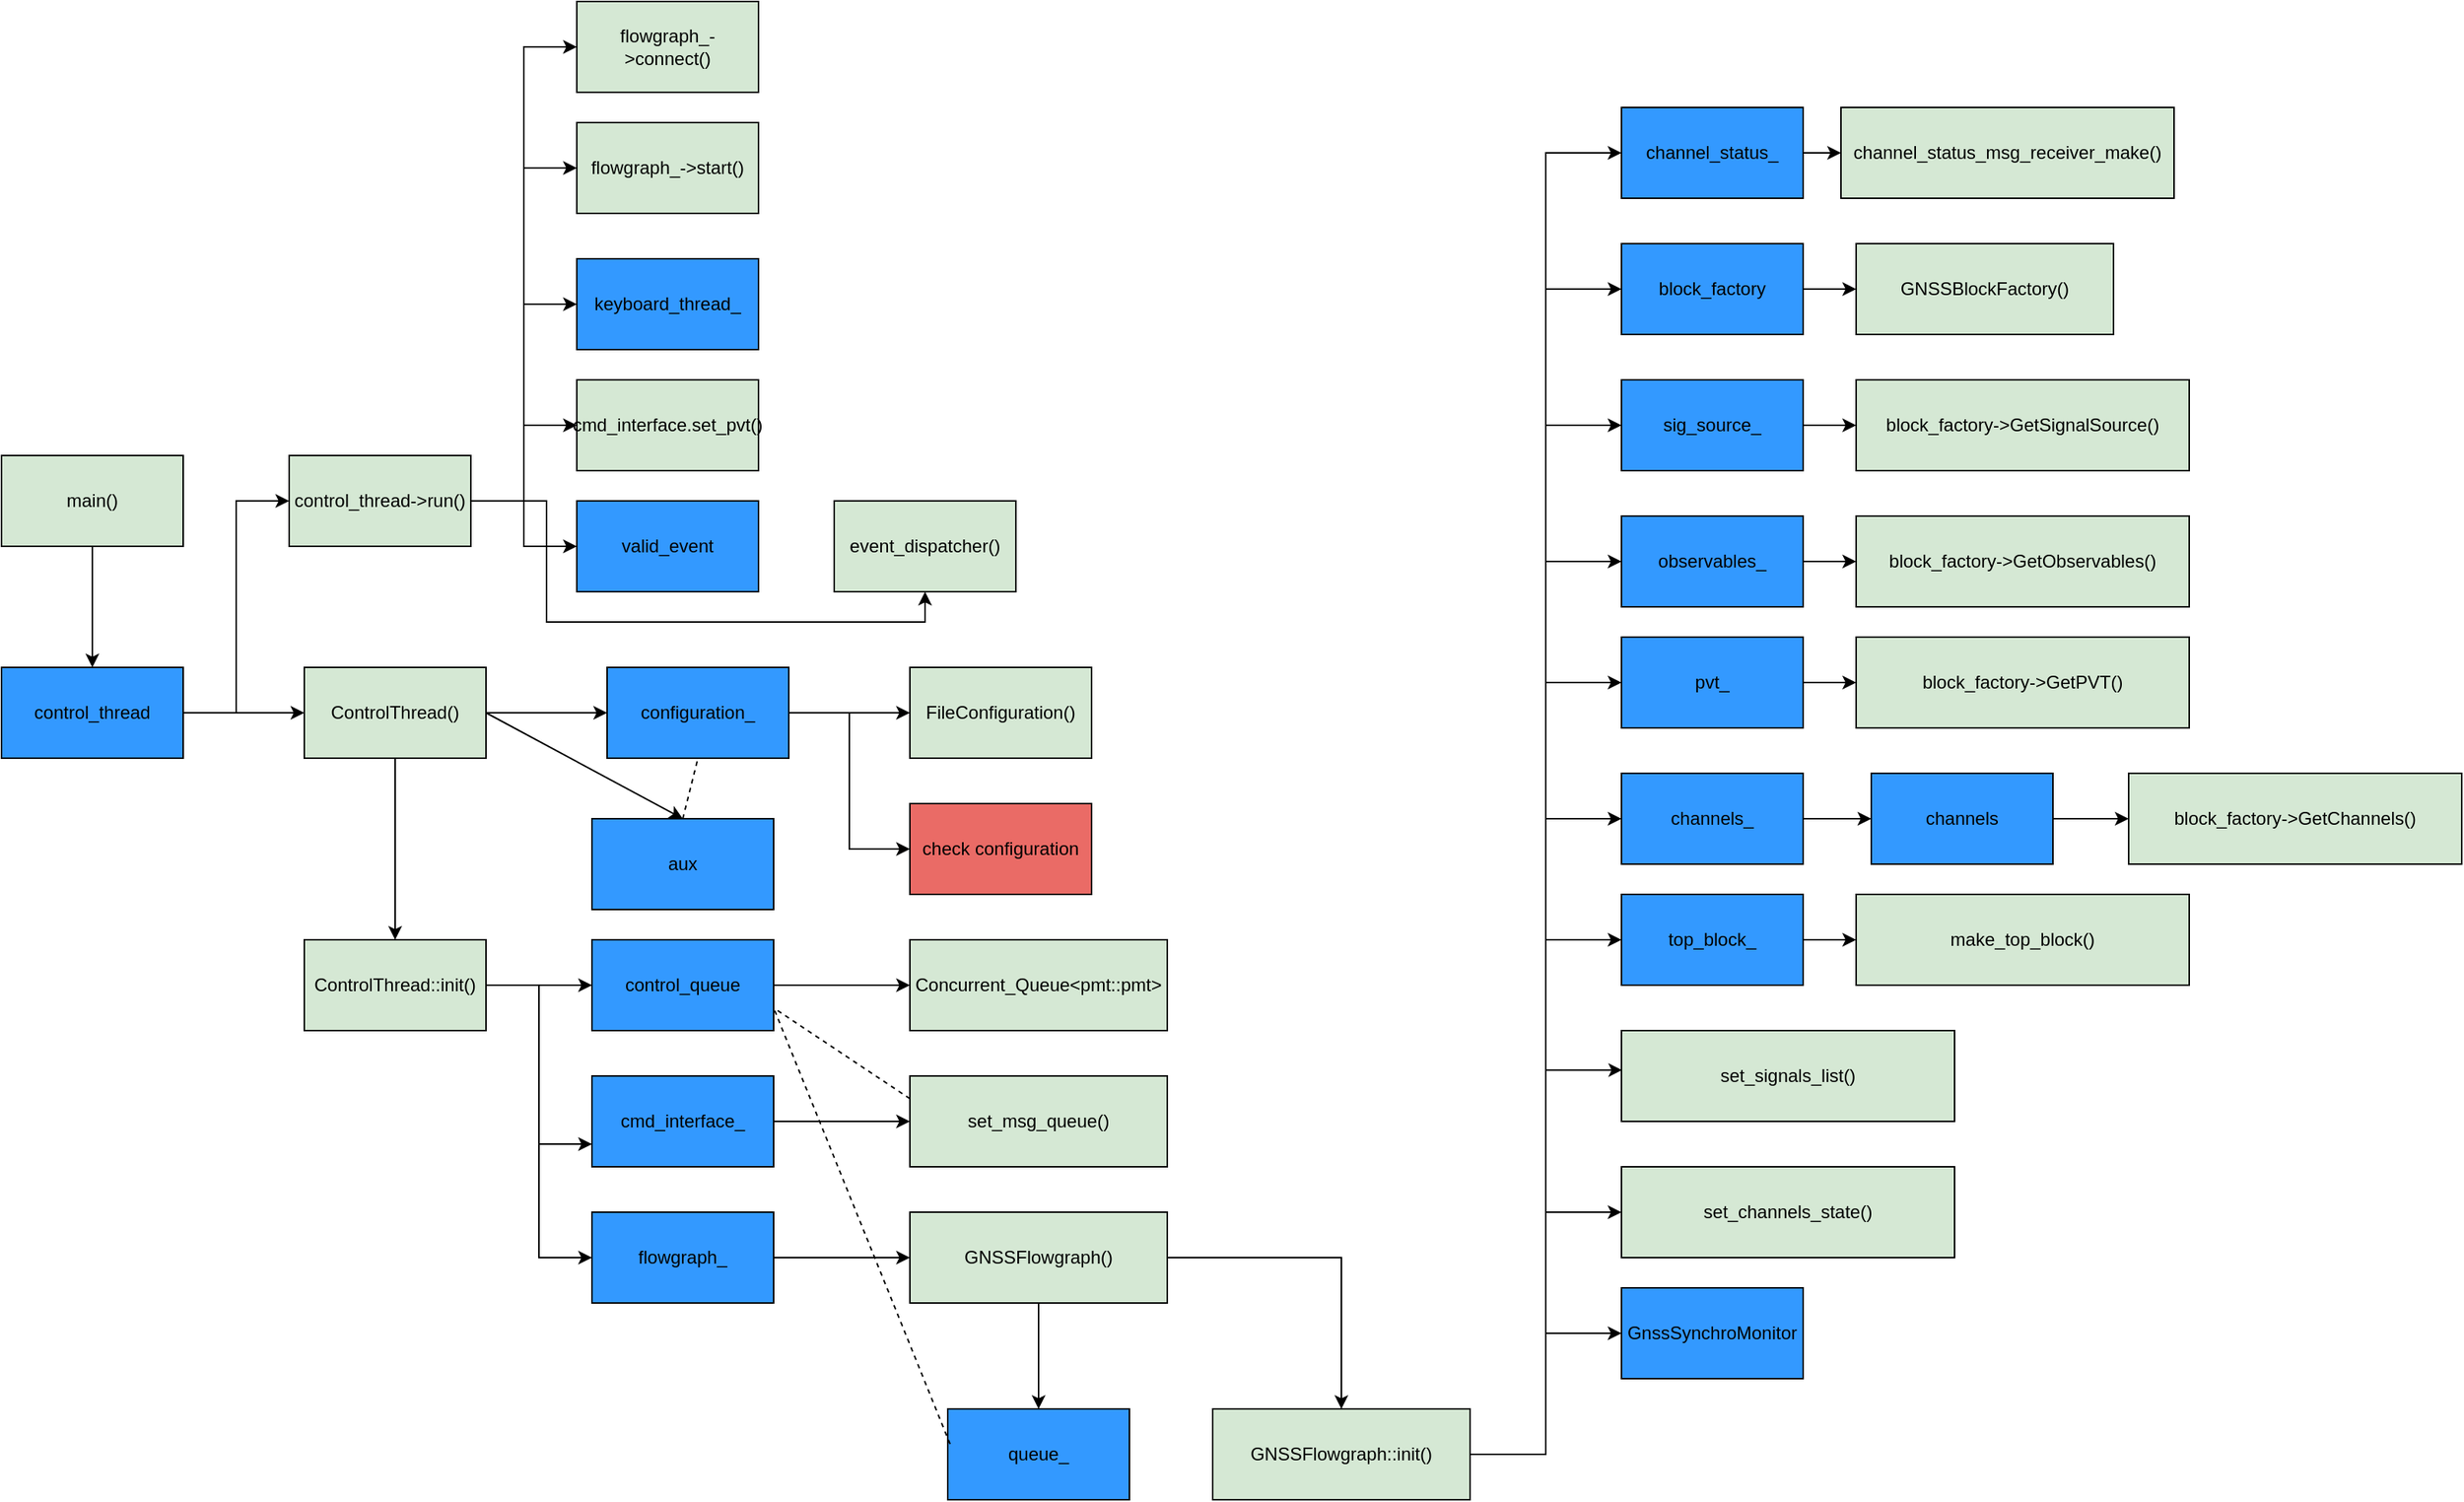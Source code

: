 <mxfile version="20.5.3" type="github">
  <diagram id="GeOgjJa3R1q8z_N-JKQI" name="Page-1">
    <mxGraphModel dx="784" dy="2033" grid="1" gridSize="10" guides="1" tooltips="1" connect="1" arrows="1" fold="1" page="1" pageScale="1" pageWidth="850" pageHeight="1100" math="0" shadow="0">
      <root>
        <mxCell id="0" />
        <mxCell id="1" parent="0" />
        <mxCell id="A1KQ_HArBz8SDr3EdsJI-3" value="" style="edgeStyle=orthogonalEdgeStyle;rounded=0;orthogonalLoop=1;jettySize=auto;html=1;" parent="1" source="A1KQ_HArBz8SDr3EdsJI-1" target="A1KQ_HArBz8SDr3EdsJI-2" edge="1">
          <mxGeometry relative="1" as="geometry" />
        </mxCell>
        <mxCell id="A1KQ_HArBz8SDr3EdsJI-1" value="main()" style="rounded=0;whiteSpace=wrap;html=1;fillColor=#D5E8D4;" parent="1" vertex="1">
          <mxGeometry x="270" y="240" width="120" height="60" as="geometry" />
        </mxCell>
        <mxCell id="A1KQ_HArBz8SDr3EdsJI-5" value="" style="edgeStyle=orthogonalEdgeStyle;rounded=0;orthogonalLoop=1;jettySize=auto;html=1;" parent="1" source="A1KQ_HArBz8SDr3EdsJI-2" target="A1KQ_HArBz8SDr3EdsJI-4" edge="1">
          <mxGeometry relative="1" as="geometry" />
        </mxCell>
        <mxCell id="0VTmaG_LoNztCyliUrxO-65" style="edgeStyle=orthogonalEdgeStyle;rounded=0;orthogonalLoop=1;jettySize=auto;html=1;entryX=0;entryY=0.5;entryDx=0;entryDy=0;" edge="1" parent="1" source="A1KQ_HArBz8SDr3EdsJI-2" target="A1KQ_HArBz8SDr3EdsJI-33">
          <mxGeometry relative="1" as="geometry" />
        </mxCell>
        <mxCell id="A1KQ_HArBz8SDr3EdsJI-2" value="control_thread" style="whiteSpace=wrap;html=1;rounded=0;fillColor=#3399FF;" parent="1" vertex="1">
          <mxGeometry x="270" y="380" width="120" height="60" as="geometry" />
        </mxCell>
        <mxCell id="A1KQ_HArBz8SDr3EdsJI-7" value="" style="edgeStyle=orthogonalEdgeStyle;rounded=0;orthogonalLoop=1;jettySize=auto;html=1;" parent="1" source="A1KQ_HArBz8SDr3EdsJI-4" target="A1KQ_HArBz8SDr3EdsJI-6" edge="1">
          <mxGeometry relative="1" as="geometry" />
        </mxCell>
        <mxCell id="A1KQ_HArBz8SDr3EdsJI-21" style="edgeStyle=orthogonalEdgeStyle;rounded=0;orthogonalLoop=1;jettySize=auto;html=1;exitX=0.5;exitY=1;exitDx=0;exitDy=0;entryX=0.5;entryY=0;entryDx=0;entryDy=0;" parent="1" source="A1KQ_HArBz8SDr3EdsJI-4" target="A1KQ_HArBz8SDr3EdsJI-20" edge="1">
          <mxGeometry relative="1" as="geometry" />
        </mxCell>
        <mxCell id="A1KQ_HArBz8SDr3EdsJI-4" value="ControlThread()" style="whiteSpace=wrap;html=1;rounded=0;fillColor=#D5E8D4;" parent="1" vertex="1">
          <mxGeometry x="470" y="380" width="120" height="60" as="geometry" />
        </mxCell>
        <mxCell id="A1KQ_HArBz8SDr3EdsJI-9" value="" style="edgeStyle=orthogonalEdgeStyle;rounded=0;orthogonalLoop=1;jettySize=auto;html=1;" parent="1" source="A1KQ_HArBz8SDr3EdsJI-6" target="A1KQ_HArBz8SDr3EdsJI-8" edge="1">
          <mxGeometry relative="1" as="geometry" />
        </mxCell>
        <mxCell id="A1KQ_HArBz8SDr3EdsJI-19" style="edgeStyle=orthogonalEdgeStyle;rounded=0;orthogonalLoop=1;jettySize=auto;html=1;entryX=0;entryY=0.5;entryDx=0;entryDy=0;" parent="1" source="A1KQ_HArBz8SDr3EdsJI-6" target="A1KQ_HArBz8SDr3EdsJI-18" edge="1">
          <mxGeometry relative="1" as="geometry" />
        </mxCell>
        <mxCell id="A1KQ_HArBz8SDr3EdsJI-6" value="configuration_" style="whiteSpace=wrap;html=1;rounded=0;strokeColor=#000000;fillColor=#3399FF;" parent="1" vertex="1">
          <mxGeometry x="670" y="380" width="120" height="60" as="geometry" />
        </mxCell>
        <mxCell id="A1KQ_HArBz8SDr3EdsJI-8" value="FileConfiguration()" style="whiteSpace=wrap;html=1;rounded=0;fillColor=#D5E8D4;" parent="1" vertex="1">
          <mxGeometry x="870" y="380" width="120" height="60" as="geometry" />
        </mxCell>
        <mxCell id="A1KQ_HArBz8SDr3EdsJI-10" value="aux" style="whiteSpace=wrap;html=1;rounded=0;fillColor=#3399FF;" parent="1" vertex="1">
          <mxGeometry x="660" y="480" width="120" height="60" as="geometry" />
        </mxCell>
        <mxCell id="A1KQ_HArBz8SDr3EdsJI-14" value="" style="endArrow=classic;html=1;rounded=0;exitX=1;exitY=0.5;exitDx=0;exitDy=0;entryX=0.5;entryY=0;entryDx=0;entryDy=0;" parent="1" source="A1KQ_HArBz8SDr3EdsJI-4" target="A1KQ_HArBz8SDr3EdsJI-10" edge="1">
          <mxGeometry width="50" height="50" relative="1" as="geometry">
            <mxPoint x="670" y="470" as="sourcePoint" />
            <mxPoint x="720" y="420" as="targetPoint" />
          </mxGeometry>
        </mxCell>
        <mxCell id="A1KQ_HArBz8SDr3EdsJI-17" value="" style="endArrow=none;dashed=1;html=1;rounded=0;entryX=0.5;entryY=1;entryDx=0;entryDy=0;exitX=0.5;exitY=0;exitDx=0;exitDy=0;" parent="1" source="A1KQ_HArBz8SDr3EdsJI-10" target="A1KQ_HArBz8SDr3EdsJI-6" edge="1">
          <mxGeometry width="50" height="50" relative="1" as="geometry">
            <mxPoint x="670" y="470" as="sourcePoint" />
            <mxPoint x="720" y="420" as="targetPoint" />
          </mxGeometry>
        </mxCell>
        <mxCell id="A1KQ_HArBz8SDr3EdsJI-18" value="check configuration" style="whiteSpace=wrap;html=1;rounded=0;fillColor=#EA6B66;" parent="1" vertex="1">
          <mxGeometry x="870" y="470" width="120" height="60" as="geometry" />
        </mxCell>
        <mxCell id="A1KQ_HArBz8SDr3EdsJI-30" style="edgeStyle=orthogonalEdgeStyle;rounded=0;orthogonalLoop=1;jettySize=auto;html=1;entryX=0;entryY=0.5;entryDx=0;entryDy=0;fontColor=#3399FF;" parent="1" source="A1KQ_HArBz8SDr3EdsJI-20" target="A1KQ_HArBz8SDr3EdsJI-29" edge="1">
          <mxGeometry relative="1" as="geometry" />
        </mxCell>
        <mxCell id="0VTmaG_LoNztCyliUrxO-61" style="edgeStyle=orthogonalEdgeStyle;rounded=0;orthogonalLoop=1;jettySize=auto;html=1;entryX=0;entryY=0.75;entryDx=0;entryDy=0;" edge="1" parent="1" source="A1KQ_HArBz8SDr3EdsJI-20" target="A1KQ_HArBz8SDr3EdsJI-27">
          <mxGeometry relative="1" as="geometry" />
        </mxCell>
        <mxCell id="A1KQ_HArBz8SDr3EdsJI-20" value="ControlThread::init()" style="whiteSpace=wrap;html=1;rounded=0;fillColor=#D5E8D4;" parent="1" vertex="1">
          <mxGeometry x="470" y="560" width="120" height="60" as="geometry" />
        </mxCell>
        <mxCell id="A1KQ_HArBz8SDr3EdsJI-25" style="edgeStyle=orthogonalEdgeStyle;rounded=0;orthogonalLoop=1;jettySize=auto;html=1;exitX=1;exitY=0.5;exitDx=0;exitDy=0;entryX=0;entryY=0.5;entryDx=0;entryDy=0;fontColor=#3399FF;" parent="1" source="A1KQ_HArBz8SDr3EdsJI-22" target="A1KQ_HArBz8SDr3EdsJI-24" edge="1">
          <mxGeometry relative="1" as="geometry" />
        </mxCell>
        <mxCell id="A1KQ_HArBz8SDr3EdsJI-22" value="control_queue" style="whiteSpace=wrap;html=1;rounded=0;strokeColor=#000000;fillColor=#3399FF;" parent="1" vertex="1">
          <mxGeometry x="660" y="560" width="120" height="60" as="geometry" />
        </mxCell>
        <mxCell id="A1KQ_HArBz8SDr3EdsJI-23" value="" style="endArrow=classic;html=1;rounded=0;exitX=1;exitY=0.5;exitDx=0;exitDy=0;entryX=0;entryY=0.5;entryDx=0;entryDy=0;" parent="1" source="A1KQ_HArBz8SDr3EdsJI-20" target="A1KQ_HArBz8SDr3EdsJI-22" edge="1">
          <mxGeometry width="50" height="50" relative="1" as="geometry">
            <mxPoint x="630" y="560" as="sourcePoint" />
            <mxPoint x="680" y="510" as="targetPoint" />
          </mxGeometry>
        </mxCell>
        <mxCell id="A1KQ_HArBz8SDr3EdsJI-24" value="Concurrent_Queue&amp;lt;pmt::pmt&amp;gt;" style="whiteSpace=wrap;html=1;rounded=0;fillColor=#D5E8D4;" parent="1" vertex="1">
          <mxGeometry x="870" y="560" width="170" height="60" as="geometry" />
        </mxCell>
        <mxCell id="0VTmaG_LoNztCyliUrxO-63" style="edgeStyle=orthogonalEdgeStyle;rounded=0;orthogonalLoop=1;jettySize=auto;html=1;entryX=0;entryY=0.5;entryDx=0;entryDy=0;" edge="1" parent="1" source="A1KQ_HArBz8SDr3EdsJI-27" target="0VTmaG_LoNztCyliUrxO-62">
          <mxGeometry relative="1" as="geometry" />
        </mxCell>
        <mxCell id="A1KQ_HArBz8SDr3EdsJI-27" value="cmd_interface_" style="whiteSpace=wrap;html=1;rounded=0;strokeColor=#000000;fillColor=#3399FF;" parent="1" vertex="1">
          <mxGeometry x="660" y="650" width="120" height="60" as="geometry" />
        </mxCell>
        <mxCell id="A1KQ_HArBz8SDr3EdsJI-32" style="edgeStyle=orthogonalEdgeStyle;rounded=0;orthogonalLoop=1;jettySize=auto;html=1;entryX=0;entryY=0.5;entryDx=0;entryDy=0;fontColor=#3399FF;" parent="1" source="A1KQ_HArBz8SDr3EdsJI-29" target="A1KQ_HArBz8SDr3EdsJI-31" edge="1">
          <mxGeometry relative="1" as="geometry" />
        </mxCell>
        <mxCell id="A1KQ_HArBz8SDr3EdsJI-29" value="flowgraph_" style="whiteSpace=wrap;html=1;rounded=0;strokeColor=#000000;fillColor=#3399FF;" parent="1" vertex="1">
          <mxGeometry x="660" y="740" width="120" height="60" as="geometry" />
        </mxCell>
        <mxCell id="0VTmaG_LoNztCyliUrxO-14" style="edgeStyle=orthogonalEdgeStyle;rounded=0;orthogonalLoop=1;jettySize=auto;html=1;entryX=0.5;entryY=0;entryDx=0;entryDy=0;" edge="1" parent="1" source="A1KQ_HArBz8SDr3EdsJI-31" target="0VTmaG_LoNztCyliUrxO-13">
          <mxGeometry relative="1" as="geometry" />
        </mxCell>
        <mxCell id="0VTmaG_LoNztCyliUrxO-58" style="edgeStyle=orthogonalEdgeStyle;rounded=0;orthogonalLoop=1;jettySize=auto;html=1;entryX=0.5;entryY=0;entryDx=0;entryDy=0;" edge="1" parent="1" source="A1KQ_HArBz8SDr3EdsJI-31" target="0VTmaG_LoNztCyliUrxO-57">
          <mxGeometry relative="1" as="geometry" />
        </mxCell>
        <mxCell id="A1KQ_HArBz8SDr3EdsJI-31" value="GNSSFlowgraph()" style="whiteSpace=wrap;html=1;rounded=0;fillColor=#D5E8D4;" parent="1" vertex="1">
          <mxGeometry x="870" y="740" width="170" height="60" as="geometry" />
        </mxCell>
        <mxCell id="0VTmaG_LoNztCyliUrxO-2" style="edgeStyle=orthogonalEdgeStyle;rounded=0;orthogonalLoop=1;jettySize=auto;html=1;exitX=1;exitY=0.5;exitDx=0;exitDy=0;entryX=0;entryY=0.5;entryDx=0;entryDy=0;" edge="1" parent="1" source="A1KQ_HArBz8SDr3EdsJI-33" target="0VTmaG_LoNztCyliUrxO-1">
          <mxGeometry relative="1" as="geometry" />
        </mxCell>
        <mxCell id="0VTmaG_LoNztCyliUrxO-4" style="edgeStyle=orthogonalEdgeStyle;rounded=0;orthogonalLoop=1;jettySize=auto;html=1;entryX=0;entryY=0.5;entryDx=0;entryDy=0;" edge="1" parent="1" source="A1KQ_HArBz8SDr3EdsJI-33" target="0VTmaG_LoNztCyliUrxO-3">
          <mxGeometry relative="1" as="geometry" />
        </mxCell>
        <mxCell id="0VTmaG_LoNztCyliUrxO-6" style="edgeStyle=orthogonalEdgeStyle;rounded=0;orthogonalLoop=1;jettySize=auto;html=1;entryX=0;entryY=0.5;entryDx=0;entryDy=0;" edge="1" parent="1" source="A1KQ_HArBz8SDr3EdsJI-33" target="0VTmaG_LoNztCyliUrxO-5">
          <mxGeometry relative="1" as="geometry" />
        </mxCell>
        <mxCell id="0VTmaG_LoNztCyliUrxO-8" style="edgeStyle=orthogonalEdgeStyle;rounded=0;orthogonalLoop=1;jettySize=auto;html=1;entryX=0;entryY=0.5;entryDx=0;entryDy=0;" edge="1" parent="1" source="A1KQ_HArBz8SDr3EdsJI-33" target="0VTmaG_LoNztCyliUrxO-7">
          <mxGeometry relative="1" as="geometry" />
        </mxCell>
        <mxCell id="0VTmaG_LoNztCyliUrxO-10" style="edgeStyle=orthogonalEdgeStyle;rounded=0;orthogonalLoop=1;jettySize=auto;html=1;entryX=0;entryY=0.5;entryDx=0;entryDy=0;" edge="1" parent="1" source="A1KQ_HArBz8SDr3EdsJI-33" target="0VTmaG_LoNztCyliUrxO-9">
          <mxGeometry relative="1" as="geometry" />
        </mxCell>
        <mxCell id="0VTmaG_LoNztCyliUrxO-12" style="edgeStyle=orthogonalEdgeStyle;rounded=0;orthogonalLoop=1;jettySize=auto;html=1;entryX=0.5;entryY=1;entryDx=0;entryDy=0;" edge="1" parent="1" source="A1KQ_HArBz8SDr3EdsJI-33" target="0VTmaG_LoNztCyliUrxO-11">
          <mxGeometry relative="1" as="geometry">
            <Array as="points">
              <mxPoint x="630" y="270" />
              <mxPoint x="630" y="350" />
              <mxPoint x="880" y="350" />
            </Array>
          </mxGeometry>
        </mxCell>
        <mxCell id="A1KQ_HArBz8SDr3EdsJI-33" value="control_thread-&amp;gt;run()" style="whiteSpace=wrap;html=1;rounded=0;fillColor=#D5E8D4;" parent="1" vertex="1">
          <mxGeometry x="460" y="240" width="120" height="60" as="geometry" />
        </mxCell>
        <mxCell id="0VTmaG_LoNztCyliUrxO-1" value="flowgraph_-&amp;gt;connect()" style="whiteSpace=wrap;html=1;rounded=0;fillColor=#D5E8D4;" vertex="1" parent="1">
          <mxGeometry x="650" y="-60" width="120" height="60" as="geometry" />
        </mxCell>
        <mxCell id="0VTmaG_LoNztCyliUrxO-3" value="flowgraph_-&amp;gt;start()" style="whiteSpace=wrap;html=1;rounded=0;fillColor=#D5E8D4;" vertex="1" parent="1">
          <mxGeometry x="650" y="20" width="120" height="60" as="geometry" />
        </mxCell>
        <mxCell id="0VTmaG_LoNztCyliUrxO-5" value="keyboard_thread_" style="whiteSpace=wrap;html=1;rounded=0;strokeColor=#000000;fillColor=#3399FF;" vertex="1" parent="1">
          <mxGeometry x="650" y="110" width="120" height="60" as="geometry" />
        </mxCell>
        <mxCell id="0VTmaG_LoNztCyliUrxO-7" value="cmd_interface.set_pvt()" style="whiteSpace=wrap;html=1;rounded=0;fillColor=#D5E8D4;" vertex="1" parent="1">
          <mxGeometry x="650" y="190" width="120" height="60" as="geometry" />
        </mxCell>
        <mxCell id="0VTmaG_LoNztCyliUrxO-9" value="valid_event" style="whiteSpace=wrap;html=1;rounded=0;strokeColor=#000000;fillColor=#3399FF;" vertex="1" parent="1">
          <mxGeometry x="650" y="270" width="120" height="60" as="geometry" />
        </mxCell>
        <mxCell id="0VTmaG_LoNztCyliUrxO-11" value="event_dispatcher()" style="whiteSpace=wrap;html=1;rounded=0;fillColor=#D5E8D4;" vertex="1" parent="1">
          <mxGeometry x="820" y="270" width="120" height="60" as="geometry" />
        </mxCell>
        <mxCell id="0VTmaG_LoNztCyliUrxO-21" style="edgeStyle=orthogonalEdgeStyle;rounded=0;orthogonalLoop=1;jettySize=auto;html=1;entryX=0;entryY=0.5;entryDx=0;entryDy=0;" edge="1" parent="1" source="0VTmaG_LoNztCyliUrxO-13" target="0VTmaG_LoNztCyliUrxO-17">
          <mxGeometry relative="1" as="geometry" />
        </mxCell>
        <mxCell id="0VTmaG_LoNztCyliUrxO-27" style="edgeStyle=orthogonalEdgeStyle;rounded=0;orthogonalLoop=1;jettySize=auto;html=1;entryX=0;entryY=0.5;entryDx=0;entryDy=0;" edge="1" parent="1" source="0VTmaG_LoNztCyliUrxO-13" target="0VTmaG_LoNztCyliUrxO-24">
          <mxGeometry relative="1" as="geometry" />
        </mxCell>
        <mxCell id="0VTmaG_LoNztCyliUrxO-35" style="edgeStyle=orthogonalEdgeStyle;rounded=0;orthogonalLoop=1;jettySize=auto;html=1;entryX=0;entryY=0.5;entryDx=0;entryDy=0;" edge="1" parent="1" source="0VTmaG_LoNztCyliUrxO-13" target="0VTmaG_LoNztCyliUrxO-30">
          <mxGeometry relative="1" as="geometry" />
        </mxCell>
        <mxCell id="0VTmaG_LoNztCyliUrxO-39" style="edgeStyle=orthogonalEdgeStyle;rounded=0;orthogonalLoop=1;jettySize=auto;html=1;entryX=0;entryY=0.5;entryDx=0;entryDy=0;" edge="1" parent="1" source="0VTmaG_LoNztCyliUrxO-13" target="0VTmaG_LoNztCyliUrxO-36">
          <mxGeometry relative="1" as="geometry" />
        </mxCell>
        <mxCell id="0VTmaG_LoNztCyliUrxO-41" style="edgeStyle=orthogonalEdgeStyle;rounded=0;orthogonalLoop=1;jettySize=auto;html=1;entryX=0;entryY=0.5;entryDx=0;entryDy=0;" edge="1" parent="1" source="0VTmaG_LoNztCyliUrxO-13" target="0VTmaG_LoNztCyliUrxO-15">
          <mxGeometry relative="1" as="geometry" />
        </mxCell>
        <mxCell id="0VTmaG_LoNztCyliUrxO-42" style="edgeStyle=orthogonalEdgeStyle;rounded=0;orthogonalLoop=1;jettySize=auto;html=1;entryX=0;entryY=0.5;entryDx=0;entryDy=0;" edge="1" parent="1" source="0VTmaG_LoNztCyliUrxO-13" target="0VTmaG_LoNztCyliUrxO-40">
          <mxGeometry relative="1" as="geometry" />
        </mxCell>
        <mxCell id="0VTmaG_LoNztCyliUrxO-47" style="edgeStyle=orthogonalEdgeStyle;rounded=0;orthogonalLoop=1;jettySize=auto;html=1;entryX=0;entryY=0.5;entryDx=0;entryDy=0;" edge="1" parent="1" source="0VTmaG_LoNztCyliUrxO-13" target="0VTmaG_LoNztCyliUrxO-44">
          <mxGeometry relative="1" as="geometry" />
        </mxCell>
        <mxCell id="0VTmaG_LoNztCyliUrxO-52" style="edgeStyle=orthogonalEdgeStyle;rounded=0;orthogonalLoop=1;jettySize=auto;html=1;entryX=0.002;entryY=0.435;entryDx=0;entryDy=0;entryPerimeter=0;" edge="1" parent="1" source="0VTmaG_LoNztCyliUrxO-13" target="0VTmaG_LoNztCyliUrxO-51">
          <mxGeometry relative="1" as="geometry" />
        </mxCell>
        <mxCell id="0VTmaG_LoNztCyliUrxO-54" style="edgeStyle=orthogonalEdgeStyle;rounded=0;orthogonalLoop=1;jettySize=auto;html=1;entryX=0;entryY=0.5;entryDx=0;entryDy=0;" edge="1" parent="1" source="0VTmaG_LoNztCyliUrxO-13" target="0VTmaG_LoNztCyliUrxO-53">
          <mxGeometry relative="1" as="geometry" />
        </mxCell>
        <mxCell id="0VTmaG_LoNztCyliUrxO-56" style="edgeStyle=orthogonalEdgeStyle;rounded=0;orthogonalLoop=1;jettySize=auto;html=1;entryX=0;entryY=0.5;entryDx=0;entryDy=0;" edge="1" parent="1" source="0VTmaG_LoNztCyliUrxO-13" target="0VTmaG_LoNztCyliUrxO-55">
          <mxGeometry relative="1" as="geometry" />
        </mxCell>
        <mxCell id="0VTmaG_LoNztCyliUrxO-13" value="GNSSFlowgraph::init()" style="whiteSpace=wrap;html=1;rounded=0;fillColor=#D5E8D4;" vertex="1" parent="1">
          <mxGeometry x="1070" y="870" width="170" height="60" as="geometry" />
        </mxCell>
        <mxCell id="0VTmaG_LoNztCyliUrxO-22" style="edgeStyle=orthogonalEdgeStyle;rounded=0;orthogonalLoop=1;jettySize=auto;html=1;entryX=0;entryY=0.5;entryDx=0;entryDy=0;" edge="1" parent="1" source="0VTmaG_LoNztCyliUrxO-15" target="0VTmaG_LoNztCyliUrxO-16">
          <mxGeometry relative="1" as="geometry" />
        </mxCell>
        <mxCell id="0VTmaG_LoNztCyliUrxO-15" value="block_factory" style="whiteSpace=wrap;html=1;rounded=0;strokeColor=#000000;fillColor=#3399FF;" vertex="1" parent="1">
          <mxGeometry x="1340" y="100" width="120" height="60" as="geometry" />
        </mxCell>
        <mxCell id="0VTmaG_LoNztCyliUrxO-16" value="GNSSBlockFactory()" style="whiteSpace=wrap;html=1;rounded=0;fillColor=#D5E8D4;" vertex="1" parent="1">
          <mxGeometry x="1495" y="100" width="170" height="60" as="geometry" />
        </mxCell>
        <mxCell id="0VTmaG_LoNztCyliUrxO-23" style="edgeStyle=orthogonalEdgeStyle;rounded=0;orthogonalLoop=1;jettySize=auto;html=1;entryX=0;entryY=0.5;entryDx=0;entryDy=0;" edge="1" parent="1" source="0VTmaG_LoNztCyliUrxO-17" target="0VTmaG_LoNztCyliUrxO-18">
          <mxGeometry relative="1" as="geometry" />
        </mxCell>
        <mxCell id="0VTmaG_LoNztCyliUrxO-17" value="channel_status_" style="whiteSpace=wrap;html=1;rounded=0;strokeColor=#000000;fillColor=#3399FF;" vertex="1" parent="1">
          <mxGeometry x="1340" y="10" width="120" height="60" as="geometry" />
        </mxCell>
        <mxCell id="0VTmaG_LoNztCyliUrxO-18" value="channel_status_msg_receiver_make()" style="whiteSpace=wrap;html=1;rounded=0;fillColor=#D5E8D4;" vertex="1" parent="1">
          <mxGeometry x="1485" y="10" width="220" height="60" as="geometry" />
        </mxCell>
        <mxCell id="0VTmaG_LoNztCyliUrxO-29" style="edgeStyle=orthogonalEdgeStyle;rounded=0;orthogonalLoop=1;jettySize=auto;html=1;entryX=0;entryY=0.5;entryDx=0;entryDy=0;" edge="1" parent="1" source="0VTmaG_LoNztCyliUrxO-24" target="0VTmaG_LoNztCyliUrxO-25">
          <mxGeometry relative="1" as="geometry" />
        </mxCell>
        <mxCell id="0VTmaG_LoNztCyliUrxO-24" value="sig_source_" style="whiteSpace=wrap;html=1;rounded=0;strokeColor=#000000;fillColor=#3399FF;" vertex="1" parent="1">
          <mxGeometry x="1340" y="190" width="120" height="60" as="geometry" />
        </mxCell>
        <mxCell id="0VTmaG_LoNztCyliUrxO-25" value="block_factory-&amp;gt;GetSignalSource()" style="whiteSpace=wrap;html=1;rounded=0;fillColor=#D5E8D4;" vertex="1" parent="1">
          <mxGeometry x="1495" y="190" width="220" height="60" as="geometry" />
        </mxCell>
        <mxCell id="0VTmaG_LoNztCyliUrxO-32" style="edgeStyle=orthogonalEdgeStyle;rounded=0;orthogonalLoop=1;jettySize=auto;html=1;entryX=0;entryY=0.5;entryDx=0;entryDy=0;" edge="1" parent="1" source="0VTmaG_LoNztCyliUrxO-30" target="0VTmaG_LoNztCyliUrxO-31">
          <mxGeometry relative="1" as="geometry" />
        </mxCell>
        <mxCell id="0VTmaG_LoNztCyliUrxO-30" value="observables_" style="whiteSpace=wrap;html=1;rounded=0;strokeColor=#000000;fillColor=#3399FF;" vertex="1" parent="1">
          <mxGeometry x="1340" y="280" width="120" height="60" as="geometry" />
        </mxCell>
        <mxCell id="0VTmaG_LoNztCyliUrxO-31" value="block_factory-&amp;gt;GetObservables()" style="whiteSpace=wrap;html=1;rounded=0;fillColor=#D5E8D4;" vertex="1" parent="1">
          <mxGeometry x="1495" y="280" width="220" height="60" as="geometry" />
        </mxCell>
        <mxCell id="0VTmaG_LoNztCyliUrxO-38" style="edgeStyle=orthogonalEdgeStyle;rounded=0;orthogonalLoop=1;jettySize=auto;html=1;entryX=0;entryY=0.5;entryDx=0;entryDy=0;" edge="1" parent="1" source="0VTmaG_LoNztCyliUrxO-36" target="0VTmaG_LoNztCyliUrxO-37">
          <mxGeometry relative="1" as="geometry" />
        </mxCell>
        <mxCell id="0VTmaG_LoNztCyliUrxO-36" value="pvt_" style="whiteSpace=wrap;html=1;rounded=0;strokeColor=#000000;fillColor=#3399FF;" vertex="1" parent="1">
          <mxGeometry x="1340" y="360" width="120" height="60" as="geometry" />
        </mxCell>
        <mxCell id="0VTmaG_LoNztCyliUrxO-37" value="block_factory-&amp;gt;GetPVT()" style="whiteSpace=wrap;html=1;rounded=0;fillColor=#D5E8D4;" vertex="1" parent="1">
          <mxGeometry x="1495" y="360" width="220" height="60" as="geometry" />
        </mxCell>
        <mxCell id="0VTmaG_LoNztCyliUrxO-50" style="edgeStyle=orthogonalEdgeStyle;rounded=0;orthogonalLoop=1;jettySize=auto;html=1;entryX=0;entryY=0.5;entryDx=0;entryDy=0;" edge="1" parent="1" source="0VTmaG_LoNztCyliUrxO-40" target="0VTmaG_LoNztCyliUrxO-43">
          <mxGeometry relative="1" as="geometry" />
        </mxCell>
        <mxCell id="0VTmaG_LoNztCyliUrxO-40" value="top_block_" style="whiteSpace=wrap;html=1;rounded=0;strokeColor=#000000;fillColor=#3399FF;" vertex="1" parent="1">
          <mxGeometry x="1340" y="530" width="120" height="60" as="geometry" />
        </mxCell>
        <mxCell id="0VTmaG_LoNztCyliUrxO-43" value="make_top_block()" style="whiteSpace=wrap;html=1;rounded=0;fillColor=#D5E8D4;" vertex="1" parent="1">
          <mxGeometry x="1495" y="530" width="220" height="60" as="geometry" />
        </mxCell>
        <mxCell id="0VTmaG_LoNztCyliUrxO-48" style="edgeStyle=orthogonalEdgeStyle;rounded=0;orthogonalLoop=1;jettySize=auto;html=1;entryX=0;entryY=0.5;entryDx=0;entryDy=0;" edge="1" parent="1" source="0VTmaG_LoNztCyliUrxO-44" target="0VTmaG_LoNztCyliUrxO-45">
          <mxGeometry relative="1" as="geometry" />
        </mxCell>
        <mxCell id="0VTmaG_LoNztCyliUrxO-44" value="channels_" style="whiteSpace=wrap;html=1;rounded=0;strokeColor=#000000;fillColor=#3399FF;" vertex="1" parent="1">
          <mxGeometry x="1340" y="450" width="120" height="60" as="geometry" />
        </mxCell>
        <mxCell id="0VTmaG_LoNztCyliUrxO-49" style="edgeStyle=orthogonalEdgeStyle;rounded=0;orthogonalLoop=1;jettySize=auto;html=1;entryX=0;entryY=0.5;entryDx=0;entryDy=0;" edge="1" parent="1" source="0VTmaG_LoNztCyliUrxO-45" target="0VTmaG_LoNztCyliUrxO-46">
          <mxGeometry relative="1" as="geometry" />
        </mxCell>
        <mxCell id="0VTmaG_LoNztCyliUrxO-45" value="channels" style="whiteSpace=wrap;html=1;rounded=0;strokeColor=#000000;fillColor=#3399FF;" vertex="1" parent="1">
          <mxGeometry x="1505" y="450" width="120" height="60" as="geometry" />
        </mxCell>
        <mxCell id="0VTmaG_LoNztCyliUrxO-46" value="block_factory-&amp;gt;GetChannels()" style="whiteSpace=wrap;html=1;rounded=0;fillColor=#D5E8D4;" vertex="1" parent="1">
          <mxGeometry x="1675" y="450" width="220" height="60" as="geometry" />
        </mxCell>
        <mxCell id="0VTmaG_LoNztCyliUrxO-51" value="set_signals_list()" style="whiteSpace=wrap;html=1;rounded=0;fillColor=#D5E8D4;" vertex="1" parent="1">
          <mxGeometry x="1340" y="620" width="220" height="60" as="geometry" />
        </mxCell>
        <mxCell id="0VTmaG_LoNztCyliUrxO-53" value="set_channels_state()" style="whiteSpace=wrap;html=1;rounded=0;fillColor=#D5E8D4;" vertex="1" parent="1">
          <mxGeometry x="1340" y="710" width="220" height="60" as="geometry" />
        </mxCell>
        <mxCell id="0VTmaG_LoNztCyliUrxO-55" value="GnssSynchroMonitor" style="whiteSpace=wrap;html=1;rounded=0;strokeColor=#000000;fillColor=#3399FF;" vertex="1" parent="1">
          <mxGeometry x="1340" y="790" width="120" height="60" as="geometry" />
        </mxCell>
        <mxCell id="0VTmaG_LoNztCyliUrxO-57" value="queue_" style="whiteSpace=wrap;html=1;rounded=0;strokeColor=#000000;fillColor=#3399FF;" vertex="1" parent="1">
          <mxGeometry x="895" y="870" width="120" height="60" as="geometry" />
        </mxCell>
        <mxCell id="0VTmaG_LoNztCyliUrxO-60" value="" style="endArrow=none;dashed=1;html=1;rounded=0;entryX=1;entryY=0.75;entryDx=0;entryDy=0;exitX=0.013;exitY=0.387;exitDx=0;exitDy=0;exitPerimeter=0;" edge="1" parent="1" source="0VTmaG_LoNztCyliUrxO-57" target="A1KQ_HArBz8SDr3EdsJI-22">
          <mxGeometry width="50" height="50" relative="1" as="geometry">
            <mxPoint x="840" y="760" as="sourcePoint" />
            <mxPoint x="890" y="710" as="targetPoint" />
          </mxGeometry>
        </mxCell>
        <mxCell id="0VTmaG_LoNztCyliUrxO-62" value="set_msg_queue()" style="whiteSpace=wrap;html=1;rounded=0;fillColor=#D5E8D4;" vertex="1" parent="1">
          <mxGeometry x="870" y="650" width="170" height="60" as="geometry" />
        </mxCell>
        <mxCell id="0VTmaG_LoNztCyliUrxO-64" value="" style="endArrow=none;dashed=1;html=1;rounded=0;entryX=1;entryY=0.75;entryDx=0;entryDy=0;exitX=0;exitY=0.25;exitDx=0;exitDy=0;" edge="1" parent="1" source="0VTmaG_LoNztCyliUrxO-62" target="A1KQ_HArBz8SDr3EdsJI-22">
          <mxGeometry width="50" height="50" relative="1" as="geometry">
            <mxPoint x="820" y="670" as="sourcePoint" />
            <mxPoint x="870" y="620" as="targetPoint" />
          </mxGeometry>
        </mxCell>
      </root>
    </mxGraphModel>
  </diagram>
</mxfile>
